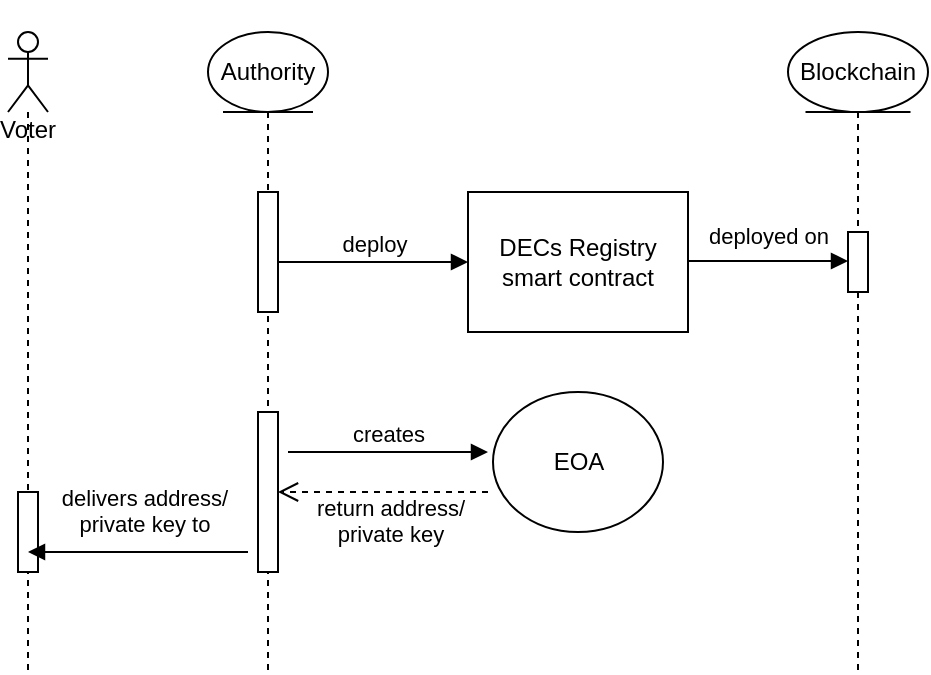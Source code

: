 <mxfile version="24.1.0" type="device" pages="5">
  <diagram name="Phase 0" id="e6x3qJgs_gENNkkKjcja">
    <mxGraphModel dx="1434" dy="840" grid="1" gridSize="10" guides="1" tooltips="1" connect="1" arrows="1" fold="1" page="1" pageScale="1" pageWidth="827" pageHeight="1169" math="0" shadow="0">
      <root>
        <mxCell id="0" />
        <mxCell id="1" parent="0" />
        <mxCell id="GH_fUAD2x4mokAtFUtih-8" value="&lt;div&gt;&lt;br&gt;&lt;/div&gt;&lt;div&gt;&lt;br&gt;&lt;/div&gt;&lt;div&gt;&lt;br&gt;&lt;/div&gt;&lt;div&gt;&lt;br&gt;&lt;/div&gt;&lt;div&gt;Voter&lt;/div&gt;" style="shape=umlLifeline;perimeter=lifelinePerimeter;whiteSpace=wrap;html=1;container=1;dropTarget=0;collapsible=0;recursiveResize=0;outlineConnect=0;portConstraint=eastwest;newEdgeStyle={&quot;curved&quot;:0,&quot;rounded&quot;:0};participant=umlActor;" parent="1" vertex="1">
          <mxGeometry x="100" y="40" width="20" height="320" as="geometry" />
        </mxCell>
        <mxCell id="GH_fUAD2x4mokAtFUtih-22" value="" style="html=1;points=[[0,0,0,0,5],[0,1,0,0,-5],[1,0,0,0,5],[1,1,0,0,-5]];perimeter=orthogonalPerimeter;outlineConnect=0;targetShapes=umlLifeline;portConstraint=eastwest;newEdgeStyle={&quot;curved&quot;:0,&quot;rounded&quot;:0};" parent="GH_fUAD2x4mokAtFUtih-8" vertex="1">
          <mxGeometry x="5" y="230" width="10" height="40" as="geometry" />
        </mxCell>
        <mxCell id="GH_fUAD2x4mokAtFUtih-9" value="Authority" style="shape=umlLifeline;perimeter=lifelinePerimeter;whiteSpace=wrap;html=1;container=1;dropTarget=0;collapsible=0;recursiveResize=0;outlineConnect=0;portConstraint=eastwest;newEdgeStyle={&quot;curved&quot;:0,&quot;rounded&quot;:0};participant=umlEntity;" parent="1" vertex="1">
          <mxGeometry x="200" y="40" width="60" height="320" as="geometry" />
        </mxCell>
        <mxCell id="GH_fUAD2x4mokAtFUtih-13" value="" style="html=1;points=[[0,0,0,0,5],[0,1,0,0,-5],[1,0,0,0,5],[1,1,0,0,-5]];perimeter=orthogonalPerimeter;outlineConnect=0;targetShapes=umlLifeline;portConstraint=eastwest;newEdgeStyle={&quot;curved&quot;:0,&quot;rounded&quot;:0};" parent="GH_fUAD2x4mokAtFUtih-9" vertex="1">
          <mxGeometry x="25" y="80" width="10" height="60" as="geometry" />
        </mxCell>
        <mxCell id="GH_fUAD2x4mokAtFUtih-19" value="" style="html=1;points=[[0,0,0,0,5],[0,1,0,0,-5],[1,0,0,0,5],[1,1,0,0,-5]];perimeter=orthogonalPerimeter;outlineConnect=0;targetShapes=umlLifeline;portConstraint=eastwest;newEdgeStyle={&quot;curved&quot;:0,&quot;rounded&quot;:0};" parent="GH_fUAD2x4mokAtFUtih-9" vertex="1">
          <mxGeometry x="25" y="190" width="10" height="80" as="geometry" />
        </mxCell>
        <mxCell id="GH_fUAD2x4mokAtFUtih-10" value="DECs Registry smart contract" style="html=1;whiteSpace=wrap;" parent="1" vertex="1">
          <mxGeometry x="330" y="120" width="110" height="70" as="geometry" />
        </mxCell>
        <mxCell id="GH_fUAD2x4mokAtFUtih-12" value="Blockchain" style="shape=umlLifeline;perimeter=lifelinePerimeter;whiteSpace=wrap;html=1;container=1;dropTarget=0;collapsible=0;recursiveResize=0;outlineConnect=0;portConstraint=eastwest;newEdgeStyle={&quot;curved&quot;:0,&quot;rounded&quot;:0};participant=umlEntity;" parent="1" vertex="1">
          <mxGeometry x="490" y="40" width="70" height="320" as="geometry" />
        </mxCell>
        <mxCell id="GH_fUAD2x4mokAtFUtih-17" value="" style="html=1;points=[[0,0,0,0,5],[0,1,0,0,-5],[1,0,0,0,5],[1,1,0,0,-5]];perimeter=orthogonalPerimeter;outlineConnect=0;targetShapes=umlLifeline;portConstraint=eastwest;newEdgeStyle={&quot;curved&quot;:0,&quot;rounded&quot;:0};" parent="GH_fUAD2x4mokAtFUtih-12" vertex="1">
          <mxGeometry x="30" y="100" width="10" height="30" as="geometry" />
        </mxCell>
        <mxCell id="GH_fUAD2x4mokAtFUtih-14" value="deploy" style="html=1;verticalAlign=bottom;endArrow=block;curved=0;rounded=0;entryX=0;entryY=0.5;entryDx=0;entryDy=0;" parent="1" source="GH_fUAD2x4mokAtFUtih-13" target="GH_fUAD2x4mokAtFUtih-10" edge="1">
          <mxGeometry relative="1" as="geometry">
            <mxPoint x="240" y="160" as="sourcePoint" />
            <mxPoint x="320" y="135" as="targetPoint" />
          </mxGeometry>
        </mxCell>
        <mxCell id="GH_fUAD2x4mokAtFUtih-18" value="deployed on" style="html=1;verticalAlign=bottom;endArrow=block;curved=0;rounded=0;" parent="1" edge="1">
          <mxGeometry y="5" width="80" relative="1" as="geometry">
            <mxPoint x="440" y="154.5" as="sourcePoint" />
            <mxPoint x="520" y="154.5" as="targetPoint" />
            <mxPoint y="1" as="offset" />
          </mxGeometry>
        </mxCell>
        <mxCell id="GH_fUAD2x4mokAtFUtih-21" value="delivers address/&lt;div&gt;private key to&lt;/div&gt;" style="html=1;verticalAlign=bottom;endArrow=block;curved=0;rounded=0;" parent="1" target="GH_fUAD2x4mokAtFUtih-8" edge="1">
          <mxGeometry x="-0.048" y="-5" width="80" relative="1" as="geometry">
            <mxPoint x="220" y="300" as="sourcePoint" />
            <mxPoint x="130" y="295" as="targetPoint" />
            <mxPoint as="offset" />
          </mxGeometry>
        </mxCell>
        <mxCell id="A4dbit_KM2M5eviKp5nF-5" value="creates" style="html=1;verticalAlign=bottom;endArrow=block;curved=0;rounded=0;" parent="1" edge="1">
          <mxGeometry width="80" relative="1" as="geometry">
            <mxPoint x="240" y="250" as="sourcePoint" />
            <mxPoint x="340" y="250" as="targetPoint" />
          </mxGeometry>
        </mxCell>
        <mxCell id="A4dbit_KM2M5eviKp5nF-7" value="EOA" style="ellipse;whiteSpace=wrap;html=1;" parent="1" vertex="1">
          <mxGeometry x="342.5" y="220" width="85" height="70" as="geometry" />
        </mxCell>
        <mxCell id="1K_Xhqnlfc2-3vvI3pgU-3" value="return address/&lt;div&gt;private key&lt;/div&gt;" style="html=1;verticalAlign=bottom;endArrow=open;dashed=1;endSize=8;curved=0;rounded=0;" parent="1" edge="1">
          <mxGeometry x="-0.053" y="30" relative="1" as="geometry">
            <mxPoint x="235" y="270" as="targetPoint" />
            <mxPoint x="340" y="270" as="sourcePoint" />
            <mxPoint as="offset" />
          </mxGeometry>
        </mxCell>
      </root>
    </mxGraphModel>
  </diagram>
  <diagram id="NoQCu1OatdOnw4WOUw8r" name="Phase 1">
    <mxGraphModel dx="1434" dy="840" grid="1" gridSize="10" guides="1" tooltips="1" connect="1" arrows="1" fold="1" page="1" pageScale="1" pageWidth="827" pageHeight="1169" math="0" shadow="0">
      <root>
        <mxCell id="0" />
        <mxCell id="1" parent="0" />
        <mxCell id="sJNBBiAJUdEDfHuU6dVp-1" value="&lt;div&gt;&lt;br&gt;&lt;/div&gt;&lt;div&gt;&lt;br&gt;&lt;/div&gt;&lt;div&gt;&lt;br&gt;&lt;/div&gt;&lt;div&gt;&lt;br&gt;&lt;/div&gt;&lt;div&gt;Admin&lt;/div&gt;" style="shape=umlLifeline;perimeter=lifelinePerimeter;whiteSpace=wrap;html=1;container=1;dropTarget=0;collapsible=0;recursiveResize=0;outlineConnect=0;portConstraint=eastwest;newEdgeStyle={&quot;curved&quot;:0,&quot;rounded&quot;:0};participant=umlActor;" parent="1" vertex="1">
          <mxGeometry x="90" y="30" width="20" height="250" as="geometry" />
        </mxCell>
        <mxCell id="sJNBBiAJUdEDfHuU6dVp-2" value="" style="html=1;points=[[0,0,0,0,5],[0,1,0,0,-5],[1,0,0,0,5],[1,1,0,0,-5]];perimeter=orthogonalPerimeter;outlineConnect=0;targetShapes=umlLifeline;portConstraint=eastwest;newEdgeStyle={&quot;curved&quot;:0,&quot;rounded&quot;:0};" parent="sJNBBiAJUdEDfHuU6dVp-1" vertex="1">
          <mxGeometry x="5" y="90" width="10" height="40" as="geometry" />
        </mxCell>
        <mxCell id="Ed5OdIrdZyURWfjokyo--1" value="Server" style="shape=umlLifeline;perimeter=lifelinePerimeter;whiteSpace=wrap;html=1;container=1;dropTarget=0;collapsible=0;recursiveResize=0;outlineConnect=0;portConstraint=eastwest;newEdgeStyle={&quot;curved&quot;:0,&quot;rounded&quot;:0};participant=umlEntity;" parent="1" vertex="1">
          <mxGeometry x="200" y="40" width="60" height="240" as="geometry" />
        </mxCell>
        <mxCell id="Ed5OdIrdZyURWfjokyo--2" value="" style="html=1;points=[[0,0,0,0,5],[0,1,0,0,-5],[1,0,0,0,5],[1,1,0,0,-5]];perimeter=orthogonalPerimeter;outlineConnect=0;targetShapes=umlLifeline;portConstraint=eastwest;newEdgeStyle={&quot;curved&quot;:0,&quot;rounded&quot;:0};" parent="Ed5OdIrdZyURWfjokyo--1" vertex="1">
          <mxGeometry x="25" y="80" width="10" height="40" as="geometry" />
        </mxCell>
        <mxCell id="Ed5OdIrdZyURWfjokyo--4" value="Database" style="shape=umlLifeline;perimeter=lifelinePerimeter;whiteSpace=wrap;html=1;container=1;dropTarget=0;collapsible=0;recursiveResize=0;outlineConnect=0;portConstraint=eastwest;newEdgeStyle={&quot;curved&quot;:0,&quot;rounded&quot;:0};participant=umlEntity;" parent="1" vertex="1">
          <mxGeometry x="340" y="40" width="60" height="240" as="geometry" />
        </mxCell>
        <mxCell id="Ed5OdIrdZyURWfjokyo--5" value="" style="html=1;points=[[0,0,0,0,5],[0,1,0,0,-5],[1,0,0,0,5],[1,1,0,0,-5]];perimeter=orthogonalPerimeter;outlineConnect=0;targetShapes=umlLifeline;portConstraint=eastwest;newEdgeStyle={&quot;curved&quot;:0,&quot;rounded&quot;:0};" parent="Ed5OdIrdZyURWfjokyo--4" vertex="1">
          <mxGeometry x="25" y="80" width="10" height="40" as="geometry" />
        </mxCell>
        <mxCell id="Ed5OdIrdZyURWfjokyo--7" value="open election" style="html=1;verticalAlign=bottom;endArrow=block;curved=0;rounded=0;" parent="1" edge="1">
          <mxGeometry x="0.004" width="80" relative="1" as="geometry">
            <mxPoint x="110" y="130" as="sourcePoint" />
            <mxPoint x="220" y="130" as="targetPoint" />
            <mxPoint as="offset" />
          </mxGeometry>
        </mxCell>
        <mxCell id="Ed5OdIrdZyURWfjokyo--8" value="stores election data into" style="html=1;verticalAlign=bottom;endArrow=block;curved=0;rounded=0;" parent="1" edge="1">
          <mxGeometry x="0.004" width="80" relative="1" as="geometry">
            <mxPoint x="240" y="150" as="sourcePoint" />
            <mxPoint x="360" y="150" as="targetPoint" />
            <mxPoint as="offset" />
          </mxGeometry>
        </mxCell>
      </root>
    </mxGraphModel>
  </diagram>
  <diagram id="5Izc7KiPj4R-ELGBh33C" name="Phase 2">
    <mxGraphModel dx="1434" dy="840" grid="1" gridSize="10" guides="1" tooltips="1" connect="1" arrows="1" fold="1" page="1" pageScale="1" pageWidth="827" pageHeight="1169" math="0" shadow="0">
      <root>
        <mxCell id="0" />
        <mxCell id="1" parent="0" />
        <mxCell id="SRMCszFjY40dFI_bmKHa-3" value="&lt;div&gt;&lt;br&gt;&lt;/div&gt;&lt;div&gt;&lt;br&gt;&lt;/div&gt;&lt;div&gt;&lt;br&gt;&lt;/div&gt;&lt;div&gt;&lt;br&gt;&lt;/div&gt;&lt;div&gt;Admin&lt;/div&gt;" style="shape=umlLifeline;perimeter=lifelinePerimeter;whiteSpace=wrap;html=1;container=1;dropTarget=0;collapsible=0;recursiveResize=0;outlineConnect=0;portConstraint=eastwest;newEdgeStyle={&quot;curved&quot;:0,&quot;rounded&quot;:0};participant=umlActor;" parent="1" vertex="1">
          <mxGeometry x="180" y="40" width="20" height="150" as="geometry" />
        </mxCell>
        <mxCell id="SRMCszFjY40dFI_bmKHa-4" value="" style="html=1;points=[[0,0,0,0,5],[0,1,0,0,-5],[1,0,0,0,5],[1,1,0,0,-5]];perimeter=orthogonalPerimeter;outlineConnect=0;targetShapes=umlLifeline;portConstraint=eastwest;newEdgeStyle={&quot;curved&quot;:0,&quot;rounded&quot;:0};" parent="SRMCszFjY40dFI_bmKHa-3" vertex="1">
          <mxGeometry x="5" y="80" width="10" height="40" as="geometry" />
        </mxCell>
        <mxCell id="E6JM3r35OhGaWRilWUMJ-1" value="Server" style="shape=umlLifeline;perimeter=lifelinePerimeter;whiteSpace=wrap;html=1;container=1;dropTarget=0;collapsible=0;recursiveResize=0;outlineConnect=0;portConstraint=eastwest;newEdgeStyle={&quot;curved&quot;:0,&quot;rounded&quot;:0};participant=umlEntity;" parent="1" vertex="1">
          <mxGeometry x="300" y="40" width="60" height="160" as="geometry" />
        </mxCell>
        <mxCell id="E6JM3r35OhGaWRilWUMJ-2" value="" style="html=1;points=[[0,0,0,0,5],[0,1,0,0,-5],[1,0,0,0,5],[1,1,0,0,-5]];perimeter=orthogonalPerimeter;outlineConnect=0;targetShapes=umlLifeline;portConstraint=eastwest;newEdgeStyle={&quot;curved&quot;:0,&quot;rounded&quot;:0};" parent="E6JM3r35OhGaWRilWUMJ-1" vertex="1">
          <mxGeometry x="25" y="80" width="10" height="40" as="geometry" />
        </mxCell>
        <mxCell id="4NuapqKeyh0oyqO7SUHE-1" value="set voting&amp;nbsp;&lt;div&gt;time interval&lt;/div&gt;" style="html=1;verticalAlign=bottom;endArrow=block;curved=0;rounded=0;" parent="1" edge="1">
          <mxGeometry width="80" relative="1" as="geometry">
            <mxPoint x="200" y="130" as="sourcePoint" />
            <mxPoint x="320" y="130" as="targetPoint" />
            <mxPoint as="offset" />
          </mxGeometry>
        </mxCell>
        <mxCell id="4NuapqKeyh0oyqO7SUHE-2" value="generates" style="html=1;verticalAlign=bottom;endArrow=block;curved=0;rounded=0;" parent="1" edge="1">
          <mxGeometry x="0.004" width="80" relative="1" as="geometry">
            <mxPoint x="340" y="150" as="sourcePoint" />
            <mxPoint x="440" y="150" as="targetPoint" />
            <mxPoint as="offset" />
          </mxGeometry>
        </mxCell>
        <mxCell id="GkN66eoURgE8FjJkwGX_-1" value="Blockchain" style="shape=umlLifeline;perimeter=lifelinePerimeter;whiteSpace=wrap;html=1;container=1;dropTarget=0;collapsible=0;recursiveResize=0;outlineConnect=0;portConstraint=eastwest;newEdgeStyle={&quot;curved&quot;:0,&quot;rounded&quot;:0};participant=umlEntity;" parent="1" vertex="1">
          <mxGeometry x="650" y="40" width="70" height="160" as="geometry" />
        </mxCell>
        <mxCell id="GkN66eoURgE8FjJkwGX_-2" value="" style="html=1;points=[[0,0,0,0,5],[0,1,0,0,-5],[1,0,0,0,5],[1,1,0,0,-5]];perimeter=orthogonalPerimeter;outlineConnect=0;targetShapes=umlLifeline;portConstraint=eastwest;newEdgeStyle={&quot;curved&quot;:0,&quot;rounded&quot;:0};" parent="GkN66eoURgE8FjJkwGX_-1" vertex="1">
          <mxGeometry x="30" y="100" width="10" height="30" as="geometry" />
        </mxCell>
        <mxCell id="EPsPika1HyHbAPFCgb5I-1" value="deployed on" style="html=1;verticalAlign=bottom;endArrow=block;curved=0;rounded=0;" parent="1" edge="1">
          <mxGeometry y="5" width="80" relative="1" as="geometry">
            <mxPoint x="540" y="160" as="sourcePoint" />
            <mxPoint x="680" y="160" as="targetPoint" />
            <mxPoint y="1" as="offset" />
          </mxGeometry>
        </mxCell>
        <mxCell id="EPsPika1HyHbAPFCgb5I-8" value="Election&lt;div&gt;smart contract&lt;/div&gt;" style="shape=umlLifeline;perimeter=lifelinePerimeter;whiteSpace=wrap;html=1;container=1;dropTarget=0;collapsible=0;recursiveResize=0;outlineConnect=0;portConstraint=eastwest;newEdgeStyle={&quot;curved&quot;:0,&quot;rounded&quot;:0};" parent="1" vertex="1">
          <mxGeometry x="440" y="130" width="100" height="70" as="geometry" />
        </mxCell>
      </root>
    </mxGraphModel>
  </diagram>
  <diagram id="zZosiVp-YWBaovB7Imp7" name="Phase 3">
    <mxGraphModel dx="1434" dy="840" grid="1" gridSize="10" guides="1" tooltips="1" connect="1" arrows="1" fold="1" page="1" pageScale="1" pageWidth="827" pageHeight="1169" math="0" shadow="0">
      <root>
        <mxCell id="0" />
        <mxCell id="1" parent="0" />
        <mxCell id="goNH8HezGaLeeawMrHnU-1" value="&lt;div&gt;&lt;br&gt;&lt;/div&gt;&lt;div&gt;&lt;br&gt;&lt;/div&gt;&lt;div&gt;&lt;br&gt;&lt;/div&gt;&lt;div&gt;&lt;br&gt;&lt;/div&gt;&lt;div&gt;Voter&lt;/div&gt;" style="shape=umlLifeline;perimeter=lifelinePerimeter;whiteSpace=wrap;html=1;container=1;dropTarget=0;collapsible=0;recursiveResize=0;outlineConnect=0;portConstraint=eastwest;newEdgeStyle={&quot;curved&quot;:0,&quot;rounded&quot;:0};participant=umlActor;" parent="1" vertex="1">
          <mxGeometry x="70" y="30" width="20" height="450" as="geometry" />
        </mxCell>
        <mxCell id="KXTl5VzKhg5Rg3UinKFv-2" value="" style="html=1;points=[[0,0,0,0,5],[0,1,0,0,-5],[1,0,0,0,5],[1,1,0,0,-5]];perimeter=orthogonalPerimeter;outlineConnect=0;targetShapes=umlLifeline;portConstraint=eastwest;newEdgeStyle={&quot;curved&quot;:0,&quot;rounded&quot;:0};" parent="goNH8HezGaLeeawMrHnU-1" vertex="1">
          <mxGeometry x="5" y="200" width="10" height="40" as="geometry" />
        </mxCell>
        <mxCell id="-KSzl5zU-ie-uo98tyW4-1" value="" style="html=1;points=[[0,0,0,0,5],[0,1,0,0,-5],[1,0,0,0,5],[1,1,0,0,-5]];perimeter=orthogonalPerimeter;outlineConnect=0;targetShapes=umlLifeline;portConstraint=eastwest;newEdgeStyle={&quot;curved&quot;:0,&quot;rounded&quot;:0};" parent="goNH8HezGaLeeawMrHnU-1" vertex="1">
          <mxGeometry x="5" y="310" width="10" height="40" as="geometry" />
        </mxCell>
        <mxCell id="-KSzl5zU-ie-uo98tyW4-2" value="generates&lt;div&gt;vote proof&lt;/div&gt;&lt;div&gt;&lt;br&gt;&lt;/div&gt;" style="html=1;align=left;spacingLeft=2;endArrow=block;rounded=0;edgeStyle=orthogonalEdgeStyle;curved=0;rounded=0;" parent="goNH8HezGaLeeawMrHnU-1" target="-KSzl5zU-ie-uo98tyW4-1" edge="1">
          <mxGeometry relative="1" as="geometry">
            <mxPoint x="10" y="290" as="sourcePoint" />
            <Array as="points">
              <mxPoint x="40" y="320" />
            </Array>
          </mxGeometry>
        </mxCell>
        <mxCell id="vIXZ-QmELPGEnmu2ifY2-1" value="Server" style="shape=umlLifeline;perimeter=lifelinePerimeter;whiteSpace=wrap;html=1;container=1;dropTarget=0;collapsible=0;recursiveResize=0;outlineConnect=0;portConstraint=eastwest;newEdgeStyle={&quot;curved&quot;:0,&quot;rounded&quot;:0};participant=umlEntity;" parent="1" vertex="1">
          <mxGeometry x="260" y="40" width="60" height="440" as="geometry" />
        </mxCell>
        <mxCell id="vIXZ-QmELPGEnmu2ifY2-2" value="" style="html=1;points=[[0,0,0,0,5],[0,1,0,0,-5],[1,0,0,0,5],[1,1,0,0,-5]];perimeter=orthogonalPerimeter;outlineConnect=0;targetShapes=umlLifeline;portConstraint=eastwest;newEdgeStyle={&quot;curved&quot;:0,&quot;rounded&quot;:0};" parent="vIXZ-QmELPGEnmu2ifY2-1" vertex="1">
          <mxGeometry x="25" y="100" width="10" height="30" as="geometry" />
        </mxCell>
        <mxCell id="QeTYcE9kpcanLecNayw2-1" value="" style="html=1;points=[[0,0,0,0,5],[0,1,0,0,-5],[1,0,0,0,5],[1,1,0,0,-5]];perimeter=orthogonalPerimeter;outlineConnect=0;targetShapes=umlLifeline;portConstraint=eastwest;newEdgeStyle={&quot;curved&quot;:0,&quot;rounded&quot;:0};" parent="vIXZ-QmELPGEnmu2ifY2-1" vertex="1">
          <mxGeometry x="25" y="190" width="10" height="40" as="geometry" />
        </mxCell>
        <mxCell id="SCK28qWo-oikkdYFphkH-1" value="&lt;div&gt;Election smart contract&lt;/div&gt;" style="shape=umlLifeline;perimeter=lifelinePerimeter;whiteSpace=wrap;html=1;container=1;dropTarget=0;collapsible=0;recursiveResize=0;outlineConnect=0;portConstraint=eastwest;newEdgeStyle={&quot;curved&quot;:0,&quot;rounded&quot;:0};" parent="1" vertex="1">
          <mxGeometry x="364" y="60" width="100" height="420" as="geometry" />
        </mxCell>
        <mxCell id="SCK28qWo-oikkdYFphkH-2" value="" style="html=1;points=[[0,0,0,0,5],[0,1,0,0,-5],[1,0,0,0,5],[1,1,0,0,-5]];perimeter=orthogonalPerimeter;outlineConnect=0;targetShapes=umlLifeline;portConstraint=eastwest;newEdgeStyle={&quot;curved&quot;:0,&quot;rounded&quot;:0};" parent="SCK28qWo-oikkdYFphkH-1" vertex="1">
          <mxGeometry x="45" y="80" width="10" height="30" as="geometry" />
        </mxCell>
        <mxCell id="-KSzl5zU-ie-uo98tyW4-4" value="" style="html=1;points=[[0,0,0,0,5],[0,1,0,0,-5],[1,0,0,0,5],[1,1,0,0,-5]];perimeter=orthogonalPerimeter;outlineConnect=0;targetShapes=umlLifeline;portConstraint=eastwest;newEdgeStyle={&quot;curved&quot;:0,&quot;rounded&quot;:0};" parent="SCK28qWo-oikkdYFphkH-1" vertex="1">
          <mxGeometry x="45" y="300" width="10" height="110" as="geometry" />
        </mxCell>
        <mxCell id="SCK28qWo-oikkdYFphkH-5" value="starts election to" style="html=1;verticalAlign=bottom;endArrow=block;curved=0;rounded=0;" parent="1" edge="1">
          <mxGeometry width="80" relative="1" as="geometry">
            <mxPoint x="300" y="150.5" as="sourcePoint" />
            <mxPoint x="405" y="150" as="targetPoint" />
            <mxPoint as="offset" />
          </mxGeometry>
        </mxCell>
        <mxCell id="EeQPAeaCX3lDzV_ncccR-1" value="Blockchain" style="shape=umlLifeline;perimeter=lifelinePerimeter;whiteSpace=wrap;html=1;container=1;dropTarget=0;collapsible=0;recursiveResize=0;outlineConnect=0;portConstraint=eastwest;newEdgeStyle={&quot;curved&quot;:0,&quot;rounded&quot;:0};participant=umlEntity;" parent="1" vertex="1">
          <mxGeometry x="560" y="35" width="70" height="445" as="geometry" />
        </mxCell>
        <mxCell id="EeQPAeaCX3lDzV_ncccR-2" value="" style="html=1;points=[[0,0,0,0,5],[0,1,0,0,-5],[1,0,0,0,5],[1,1,0,0,-5]];perimeter=orthogonalPerimeter;outlineConnect=0;targetShapes=umlLifeline;portConstraint=eastwest;newEdgeStyle={&quot;curved&quot;:0,&quot;rounded&quot;:0};" parent="EeQPAeaCX3lDzV_ncccR-1" vertex="1">
          <mxGeometry x="30" y="110" width="10" height="20" as="geometry" />
        </mxCell>
        <mxCell id="J-Lt1dyoUkcIlV_IkDSS-1" value="transation registered to" style="html=1;verticalAlign=bottom;endArrow=block;curved=0;rounded=0;" parent="1" target="EeQPAeaCX3lDzV_ncccR-1" edge="1">
          <mxGeometry y="5" width="80" relative="1" as="geometry">
            <mxPoint x="420" y="160" as="sourcePoint" />
            <mxPoint x="530" y="160" as="targetPoint" />
            <mxPoint y="1" as="offset" />
          </mxGeometry>
        </mxCell>
        <mxCell id="KXTl5VzKhg5Rg3UinKFv-1" value="logins to" style="html=1;verticalAlign=bottom;endArrow=block;curved=0;rounded=0;" parent="1" edge="1">
          <mxGeometry x="0.004" width="80" relative="1" as="geometry">
            <mxPoint x="90" y="240" as="sourcePoint" />
            <mxPoint x="280" y="240" as="targetPoint" />
            <mxPoint as="offset" />
          </mxGeometry>
        </mxCell>
        <mxCell id="ayi-7XHrrRmY-YRN1_V2-1" value="authenticate" style="html=1;verticalAlign=bottom;endArrow=open;dashed=1;endSize=8;curved=0;rounded=0;" parent="1" edge="1">
          <mxGeometry relative="1" as="geometry">
            <mxPoint x="280" y="260" as="sourcePoint" />
            <mxPoint x="90" y="260" as="targetPoint" />
          </mxGeometry>
        </mxCell>
        <mxCell id="-KSzl5zU-ie-uo98tyW4-3" value="sends vote proof to" style="html=1;verticalAlign=bottom;endArrow=block;curved=0;rounded=0;" parent="1" edge="1">
          <mxGeometry width="80" relative="1" as="geometry">
            <mxPoint x="85" y="370.5" as="sourcePoint" />
            <mxPoint x="400" y="371" as="targetPoint" />
            <mxPoint as="offset" />
          </mxGeometry>
        </mxCell>
        <mxCell id="-mMRWppJ31nERJJqVhb_-1" value="DECs Registry&amp;nbsp;&lt;div&gt;&lt;span style=&quot;background-color: initial;&quot;&gt;&amp;nbsp;smart contract&lt;/span&gt;&lt;/div&gt;" style="shape=umlLifeline;perimeter=lifelinePerimeter;whiteSpace=wrap;html=1;container=1;dropTarget=0;collapsible=0;recursiveResize=0;outlineConnect=0;portConstraint=eastwest;newEdgeStyle={&quot;curved&quot;:0,&quot;rounded&quot;:0};size=40;" parent="1" vertex="1">
          <mxGeometry x="460" y="220" width="120" height="260" as="geometry" />
        </mxCell>
        <mxCell id="-mMRWppJ31nERJJqVhb_-2" value="" style="html=1;points=[[0,0,0,0,5],[0,1,0,0,-5],[1,0,0,0,5],[1,1,0,0,-5]];perimeter=orthogonalPerimeter;outlineConnect=0;targetShapes=umlLifeline;portConstraint=eastwest;newEdgeStyle={&quot;curved&quot;:0,&quot;rounded&quot;:0};" parent="-mMRWppJ31nERJJqVhb_-1" vertex="1">
          <mxGeometry x="55" y="140" width="10" height="110" as="geometry" />
        </mxCell>
        <mxCell id="-mMRWppJ31nERJJqVhb_-3" value="cheks vote rights&amp;nbsp;&lt;div&gt;and stamps&lt;/div&gt;" style="html=1;verticalAlign=bottom;endArrow=block;curved=0;rounded=0;" parent="1" edge="1">
          <mxGeometry width="80" relative="1" as="geometry">
            <mxPoint x="420" y="390" as="sourcePoint" />
            <mxPoint x="511" y="391" as="targetPoint" />
            <mxPoint as="offset" />
          </mxGeometry>
        </mxCell>
        <mxCell id="wuiF6nLG4lqq16JdQb5I-2" value="registers&lt;div&gt;the vote to&lt;/div&gt;" style="html=1;verticalAlign=bottom;endArrow=block;curved=0;rounded=0;" parent="1" edge="1">
          <mxGeometry width="80" relative="1" as="geometry">
            <mxPoint x="420" y="420" as="sourcePoint" />
            <mxPoint x="511" y="421" as="targetPoint" />
            <mxPoint as="offset" />
          </mxGeometry>
        </mxCell>
        <mxCell id="wuiF6nLG4lqq16JdQb5I-3" value="registers new&lt;div&gt;stamp to&lt;/div&gt;" style="html=1;verticalAlign=bottom;endArrow=block;curved=0;rounded=0;" parent="1" edge="1">
          <mxGeometry x="-0.114" y="-30" width="80" relative="1" as="geometry">
            <mxPoint x="420" y="450" as="sourcePoint" />
            <mxPoint x="511" y="451" as="targetPoint" />
            <mxPoint as="offset" />
          </mxGeometry>
        </mxCell>
        <mxCell id="wuiF6nLG4lqq16JdQb5I-4" value="transation&lt;div&gt;registered to&lt;/div&gt;" style="html=1;verticalAlign=bottom;endArrow=block;curved=0;rounded=0;" parent="1" edge="1">
          <mxGeometry y="5" width="80" relative="1" as="geometry">
            <mxPoint x="530" y="460" as="sourcePoint" />
            <mxPoint x="590" y="460" as="targetPoint" />
            <mxPoint y="1" as="offset" />
          </mxGeometry>
        </mxCell>
      </root>
    </mxGraphModel>
  </diagram>
  <diagram id="pJ4clekm_7dWocKI8Cz8" name="Phase 4">
    <mxGraphModel dx="1434" dy="840" grid="1" gridSize="10" guides="1" tooltips="1" connect="1" arrows="1" fold="1" page="1" pageScale="1" pageWidth="827" pageHeight="1169" math="0" shadow="0">
      <root>
        <mxCell id="0" />
        <mxCell id="1" parent="0" />
        <mxCell id="Y5Ubu_VTPjcvWwLFPu3r-1" value="&lt;div&gt;&lt;br&gt;&lt;/div&gt;&lt;div&gt;&lt;br&gt;&lt;/div&gt;&lt;div&gt;&lt;br&gt;&lt;/div&gt;&lt;div&gt;&lt;br&gt;&lt;/div&gt;&lt;div&gt;&lt;br&gt;&lt;/div&gt;&lt;div&gt;&lt;br&gt;&lt;/div&gt;&lt;div&gt;&lt;br&gt;&lt;/div&gt;&lt;div&gt;Voter or Anonymous user&lt;/div&gt;&lt;div&gt;&lt;br&gt;&lt;/div&gt;" style="shape=umlLifeline;perimeter=lifelinePerimeter;whiteSpace=wrap;html=1;container=1;dropTarget=0;collapsible=0;recursiveResize=0;outlineConnect=0;portConstraint=eastwest;newEdgeStyle={&quot;curved&quot;:0,&quot;rounded&quot;:0};participant=umlActor;" parent="1" vertex="1">
          <mxGeometry x="70" y="80" width="20" height="440" as="geometry" />
        </mxCell>
        <mxCell id="Y5Ubu_VTPjcvWwLFPu3r-3" value="" style="html=1;points=[[0,0,0,0,5],[0,1,0,0,-5],[1,0,0,0,5],[1,1,0,0,-5]];perimeter=orthogonalPerimeter;outlineConnect=0;targetShapes=umlLifeline;portConstraint=eastwest;newEdgeStyle={&quot;curved&quot;:0,&quot;rounded&quot;:0};" parent="Y5Ubu_VTPjcvWwLFPu3r-1" vertex="1">
          <mxGeometry x="5" y="380" width="10" height="40" as="geometry" />
        </mxCell>
        <mxCell id="kFnwkiBMTnAqgOiinCRA-1" value="Server" style="shape=umlLifeline;perimeter=lifelinePerimeter;whiteSpace=wrap;html=1;container=1;dropTarget=0;collapsible=0;recursiveResize=0;outlineConnect=0;portConstraint=eastwest;newEdgeStyle={&quot;curved&quot;:0,&quot;rounded&quot;:0};participant=umlEntity;" parent="1" vertex="1">
          <mxGeometry x="220" y="80" width="60" height="440" as="geometry" />
        </mxCell>
        <mxCell id="kFnwkiBMTnAqgOiinCRA-2" value="" style="html=1;points=[[0,0,0,0,5],[0,1,0,0,-5],[1,0,0,0,5],[1,1,0,0,-5]];perimeter=orthogonalPerimeter;outlineConnect=0;targetShapes=umlLifeline;portConstraint=eastwest;newEdgeStyle={&quot;curved&quot;:0,&quot;rounded&quot;:0};" parent="kFnwkiBMTnAqgOiinCRA-1" vertex="1">
          <mxGeometry x="25" y="80" width="10" height="60" as="geometry" />
        </mxCell>
        <mxCell id="zZmEqdo_Sk208NkG61pX-4" value="" style="html=1;points=[[0,0,0,0,5],[0,1,0,0,-5],[1,0,0,0,5],[1,1,0,0,-5]];perimeter=orthogonalPerimeter;outlineConnect=0;targetShapes=umlLifeline;portConstraint=eastwest;newEdgeStyle={&quot;curved&quot;:0,&quot;rounded&quot;:0};" parent="kFnwkiBMTnAqgOiinCRA-1" vertex="1">
          <mxGeometry x="25" y="210" width="10" height="40" as="geometry" />
        </mxCell>
        <mxCell id="zZmEqdo_Sk208NkG61pX-5" value="generates the&lt;div&gt;results proof&lt;/div&gt;" style="html=1;align=left;spacingLeft=2;endArrow=block;rounded=0;edgeStyle=orthogonalEdgeStyle;curved=0;rounded=0;" parent="kFnwkiBMTnAqgOiinCRA-1" target="zZmEqdo_Sk208NkG61pX-4" edge="1">
          <mxGeometry x="0.012" relative="1" as="geometry">
            <mxPoint x="30" y="190" as="sourcePoint" />
            <Array as="points">
              <mxPoint x="60" y="220" />
            </Array>
            <mxPoint as="offset" />
          </mxGeometry>
        </mxCell>
        <mxCell id="zZmEqdo_Sk208NkG61pX-7" value="" style="html=1;points=[[0,0,0,0,5],[0,1,0,0,-5],[1,0,0,0,5],[1,1,0,0,-5]];perimeter=orthogonalPerimeter;outlineConnect=0;targetShapes=umlLifeline;portConstraint=eastwest;newEdgeStyle={&quot;curved&quot;:0,&quot;rounded&quot;:0};" parent="kFnwkiBMTnAqgOiinCRA-1" vertex="1">
          <mxGeometry x="25" y="300" width="10" height="40" as="geometry" />
        </mxCell>
        <mxCell id="zZmEqdo_Sk208NkG61pX-8" value="publish the&amp;nbsp;&lt;div&gt;results&lt;/div&gt;" style="html=1;align=left;spacingLeft=2;endArrow=block;rounded=0;edgeStyle=orthogonalEdgeStyle;curved=0;rounded=0;" parent="kFnwkiBMTnAqgOiinCRA-1" target="zZmEqdo_Sk208NkG61pX-7" edge="1">
          <mxGeometry relative="1" as="geometry">
            <mxPoint x="30" y="280" as="sourcePoint" />
            <Array as="points">
              <mxPoint x="60" y="310" />
            </Array>
          </mxGeometry>
        </mxCell>
        <mxCell id="Av9t00hnuO8amsBunAJ5-1" value="&lt;div&gt;Election&lt;/div&gt;&lt;div&gt;&amp;nbsp;smart contract&lt;/div&gt;" style="shape=umlLifeline;perimeter=lifelinePerimeter;whiteSpace=wrap;html=1;container=1;dropTarget=0;collapsible=0;recursiveResize=0;outlineConnect=0;portConstraint=eastwest;newEdgeStyle={&quot;curved&quot;:0,&quot;rounded&quot;:0};" parent="1" vertex="1">
          <mxGeometry x="350" y="80" width="100" height="440" as="geometry" />
        </mxCell>
        <mxCell id="Av9t00hnuO8amsBunAJ5-2" value="" style="html=1;points=[[0,0,0,0,5],[0,1,0,0,-5],[1,0,0,0,5],[1,1,0,0,-5]];perimeter=orthogonalPerimeter;outlineConnect=0;targetShapes=umlLifeline;portConstraint=eastwest;newEdgeStyle={&quot;curved&quot;:0,&quot;rounded&quot;:0};" parent="Av9t00hnuO8amsBunAJ5-1" vertex="1">
          <mxGeometry x="45" y="80" width="10" height="60" as="geometry" />
        </mxCell>
        <mxCell id="Av9t00hnuO8amsBunAJ5-3" value="" style="html=1;points=[[0,0,0,0,5],[0,1,0,0,-5],[1,0,0,0,5],[1,1,0,0,-5]];perimeter=orthogonalPerimeter;outlineConnect=0;targetShapes=umlLifeline;portConstraint=eastwest;newEdgeStyle={&quot;curved&quot;:0,&quot;rounded&quot;:0};" parent="Av9t00hnuO8amsBunAJ5-1" vertex="1">
          <mxGeometry x="45" y="210" width="10" height="210" as="geometry" />
        </mxCell>
        <mxCell id="vfu9oN9dWEddv3MbMRvS-1" value="closes the votes" style="html=1;verticalAlign=bottom;endArrow=block;curved=0;rounded=0;" parent="1" edge="1">
          <mxGeometry width="80" relative="1" as="geometry">
            <mxPoint x="260" y="170.5" as="sourcePoint" />
            <mxPoint x="390" y="171" as="targetPoint" />
            <mxPoint as="offset" />
          </mxGeometry>
        </mxCell>
        <mxCell id="vfu9oN9dWEddv3MbMRvS-3" value="sends the ballots" style="html=1;verticalAlign=bottom;endArrow=open;dashed=1;endSize=8;curved=0;rounded=0;" parent="1" edge="1">
          <mxGeometry relative="1" as="geometry">
            <mxPoint x="390" y="210" as="sourcePoint" />
            <mxPoint x="260" y="210" as="targetPoint" />
          </mxGeometry>
        </mxCell>
        <mxCell id="zZmEqdo_Sk208NkG61pX-6" value="sends the results to" style="html=1;verticalAlign=bottom;endArrow=block;curved=0;rounded=0;" parent="1" edge="1">
          <mxGeometry width="80" relative="1" as="geometry">
            <mxPoint x="260" y="320" as="sourcePoint" />
            <mxPoint x="390" y="320.5" as="targetPoint" />
            <mxPoint as="offset" />
          </mxGeometry>
        </mxCell>
        <mxCell id="zZmEqdo_Sk208NkG61pX-9" value="checks the results" style="html=1;verticalAlign=bottom;endArrow=block;curved=0;rounded=0;" parent="1" edge="1">
          <mxGeometry width="80" relative="1" as="geometry">
            <mxPoint x="90" y="480" as="sourcePoint" />
            <mxPoint x="390" y="480" as="targetPoint" />
            <mxPoint as="offset" />
          </mxGeometry>
        </mxCell>
      </root>
    </mxGraphModel>
  </diagram>
</mxfile>
